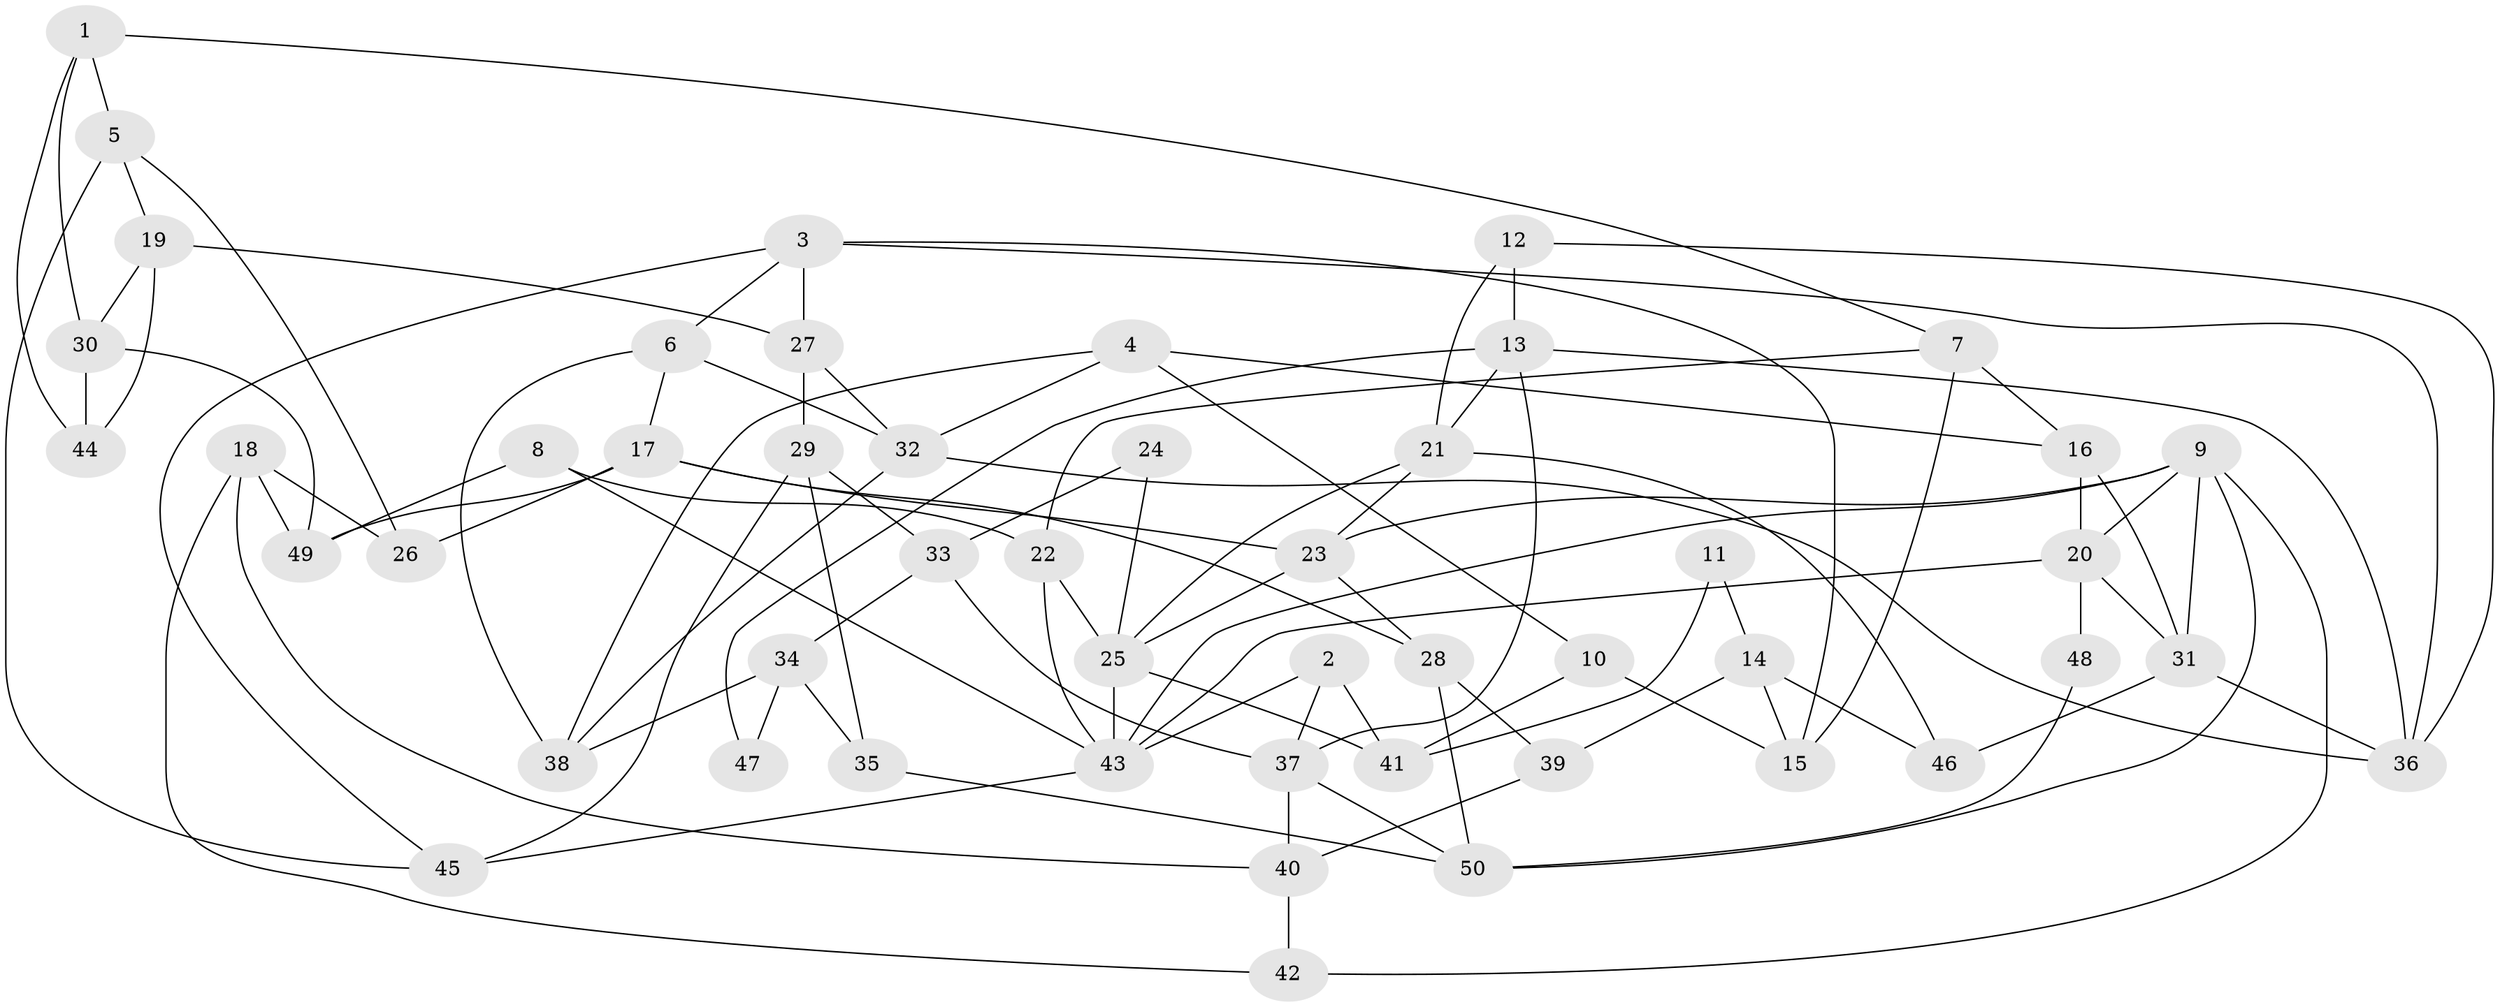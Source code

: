 // Generated by graph-tools (version 1.1) at 2025/52/03/09/25 04:52:13]
// undirected, 50 vertices, 100 edges
graph export_dot {
graph [start="1"]
  node [color=gray90,style=filled];
  1;
  2;
  3;
  4;
  5;
  6;
  7;
  8;
  9;
  10;
  11;
  12;
  13;
  14;
  15;
  16;
  17;
  18;
  19;
  20;
  21;
  22;
  23;
  24;
  25;
  26;
  27;
  28;
  29;
  30;
  31;
  32;
  33;
  34;
  35;
  36;
  37;
  38;
  39;
  40;
  41;
  42;
  43;
  44;
  45;
  46;
  47;
  48;
  49;
  50;
  1 -- 7;
  1 -- 30;
  1 -- 5;
  1 -- 44;
  2 -- 37;
  2 -- 43;
  2 -- 41;
  3 -- 45;
  3 -- 6;
  3 -- 15;
  3 -- 27;
  3 -- 36;
  4 -- 16;
  4 -- 38;
  4 -- 10;
  4 -- 32;
  5 -- 19;
  5 -- 26;
  5 -- 45;
  6 -- 38;
  6 -- 17;
  6 -- 32;
  7 -- 22;
  7 -- 15;
  7 -- 16;
  8 -- 43;
  8 -- 22;
  8 -- 49;
  9 -- 31;
  9 -- 43;
  9 -- 20;
  9 -- 23;
  9 -- 42;
  9 -- 50;
  10 -- 15;
  10 -- 41;
  11 -- 14;
  11 -- 41;
  12 -- 21;
  12 -- 36;
  12 -- 13;
  13 -- 36;
  13 -- 21;
  13 -- 37;
  13 -- 47;
  14 -- 39;
  14 -- 46;
  14 -- 15;
  16 -- 31;
  16 -- 20;
  17 -- 23;
  17 -- 26;
  17 -- 28;
  17 -- 49;
  18 -- 40;
  18 -- 49;
  18 -- 26;
  18 -- 42;
  19 -- 27;
  19 -- 30;
  19 -- 44;
  20 -- 31;
  20 -- 43;
  20 -- 48;
  21 -- 25;
  21 -- 23;
  21 -- 46;
  22 -- 25;
  22 -- 43;
  23 -- 25;
  23 -- 28;
  24 -- 33;
  24 -- 25;
  25 -- 41;
  25 -- 43;
  27 -- 32;
  27 -- 29;
  28 -- 39;
  28 -- 50;
  29 -- 45;
  29 -- 33;
  29 -- 35;
  30 -- 49;
  30 -- 44;
  31 -- 36;
  31 -- 46;
  32 -- 36;
  32 -- 38;
  33 -- 37;
  33 -- 34;
  34 -- 35;
  34 -- 38;
  34 -- 47;
  35 -- 50;
  37 -- 50;
  37 -- 40;
  39 -- 40;
  40 -- 42;
  43 -- 45;
  48 -- 50;
}
